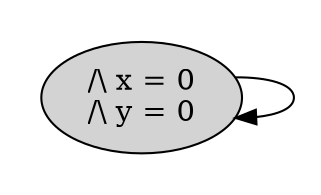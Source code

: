 strict digraph DiskGraph {
nodesep=0.35;
subgraph cluster_graph {
color="white";
1317622219392791164 [label="/\\ x = 0\n/\\ y = 0",style = filled]
1317622219392791164 -> 1317622219392791164 [label="",color="black",fontcolor="black"];
{rank = same; 1317622219392791164;}
}
}